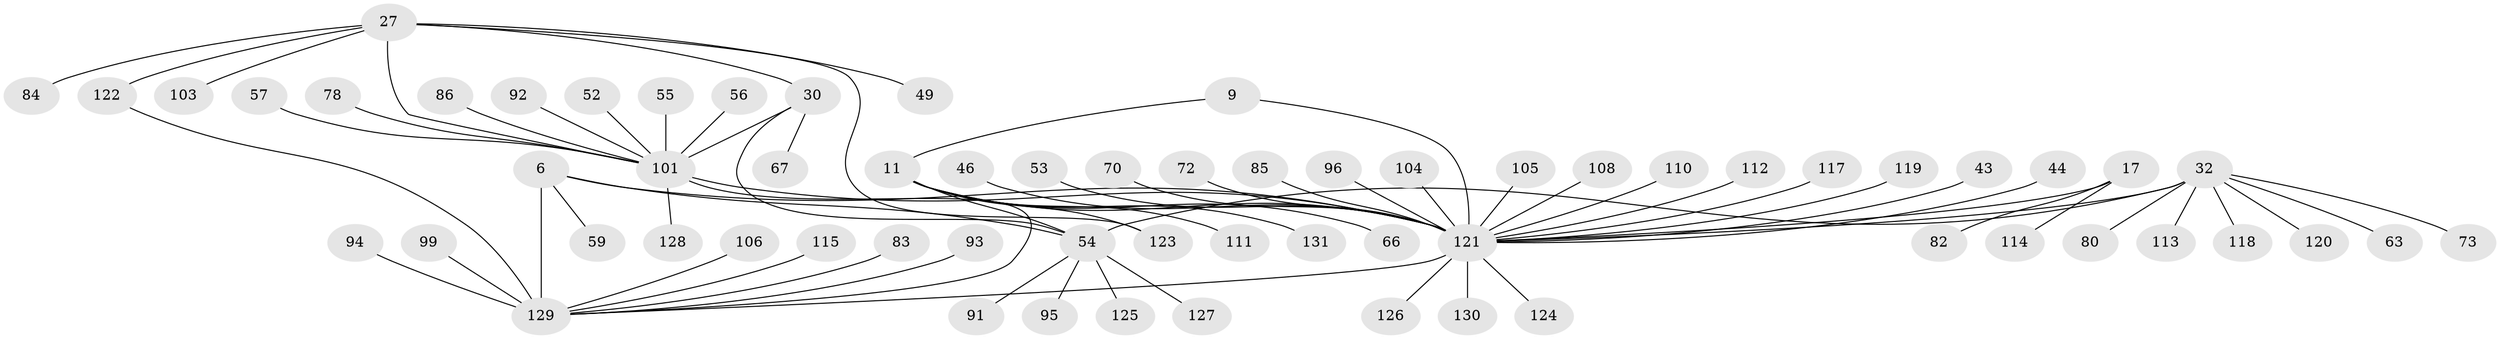 // original degree distribution, {9: 0.022900763358778626, 8: 0.030534351145038167, 6: 0.030534351145038167, 10: 0.022900763358778626, 13: 0.015267175572519083, 7: 0.05343511450381679, 5: 0.022900763358778626, 12: 0.015267175572519083, 14: 0.007633587786259542, 11: 0.007633587786259542, 1: 0.5725190839694656, 3: 0.05343511450381679, 2: 0.12213740458015267, 4: 0.022900763358778626}
// Generated by graph-tools (version 1.1) at 2025/55/03/09/25 04:55:09]
// undirected, 65 vertices, 73 edges
graph export_dot {
graph [start="1"]
  node [color=gray90,style=filled];
  6 [super="+3"];
  9 [super="+7"];
  11 [super="+8"];
  17 [super="+14"];
  27 [super="+25"];
  30 [super="+28"];
  32 [super="+24"];
  43 [super="+38"];
  44;
  46;
  49;
  52;
  53;
  54 [super="+23"];
  55;
  56;
  57;
  59;
  63;
  66;
  67 [super="+65"];
  70;
  72;
  73;
  78;
  80;
  82;
  83 [super="+51"];
  84;
  85;
  86;
  91;
  92;
  93;
  94;
  95;
  96 [super="+90"];
  99;
  101 [super="+98+68+79+29"];
  103;
  104 [super="+75"];
  105 [super="+100"];
  106;
  108;
  110 [super="+107"];
  111;
  112;
  113 [super="+87"];
  114;
  115;
  117;
  118;
  119;
  120;
  121 [super="+36+37+50+109+18+15+35+61+41+42"];
  122 [super="+45"];
  123 [super="+116"];
  124;
  125 [super="+62+102"];
  126;
  127;
  128;
  129 [super="+47+71+77+81"];
  130;
  131;
  6 -- 59;
  6 -- 121;
  6 -- 129 [weight=8];
  6 -- 54;
  9 -- 11 [weight=4];
  9 -- 121 [weight=4];
  11 -- 111;
  11 -- 131;
  11 -- 66;
  11 -- 121 [weight=5];
  11 -- 123;
  11 -- 54;
  17 -- 82;
  17 -- 114;
  17 -- 121 [weight=8];
  27 -- 30 [weight=4];
  27 -- 49;
  27 -- 84;
  27 -- 103;
  27 -- 122;
  27 -- 101 [weight=5];
  27 -- 123;
  30 -- 67;
  30 -- 101 [weight=4];
  30 -- 54;
  32 -- 73;
  32 -- 80;
  32 -- 113;
  32 -- 118;
  32 -- 120;
  32 -- 121;
  32 -- 63;
  32 -- 54 [weight=8];
  43 -- 121;
  44 -- 121;
  46 -- 121;
  52 -- 101;
  53 -- 121;
  54 -- 91;
  54 -- 127;
  54 -- 125;
  54 -- 95;
  55 -- 101;
  56 -- 101;
  57 -- 101;
  70 -- 121;
  72 -- 121;
  78 -- 101;
  83 -- 129;
  85 -- 121;
  86 -- 101;
  92 -- 101;
  93 -- 129;
  94 -- 129;
  96 -- 121;
  99 -- 129;
  101 -- 128;
  101 -- 121 [weight=6];
  101 -- 129;
  104 -- 121;
  105 -- 121;
  106 -- 129;
  108 -- 121;
  110 -- 121;
  112 -- 121;
  115 -- 129;
  117 -- 121;
  119 -- 121;
  121 -- 130;
  121 -- 124;
  121 -- 126;
  121 -- 129 [weight=3];
  122 -- 129;
}
